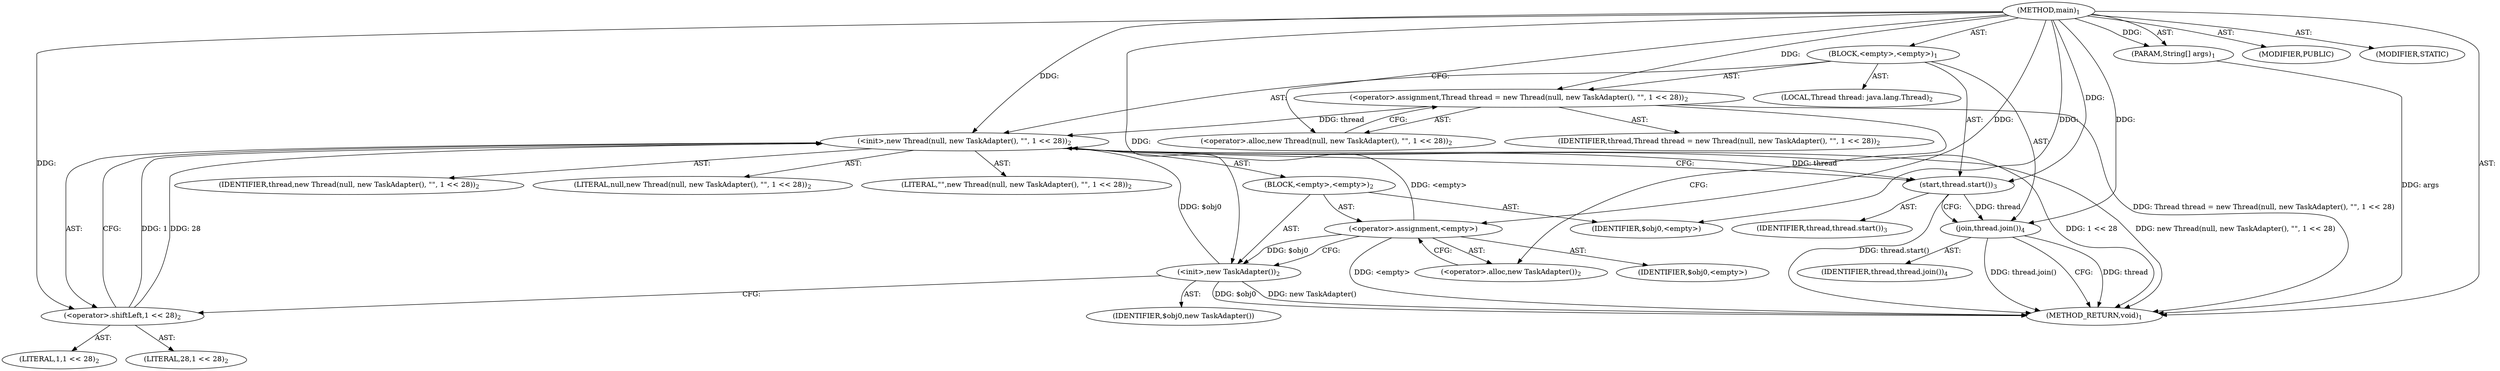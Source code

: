digraph "main" {  
"19" [label = <(METHOD,main)<SUB>1</SUB>> ]
"20" [label = <(PARAM,String[] args)<SUB>1</SUB>> ]
"21" [label = <(BLOCK,&lt;empty&gt;,&lt;empty&gt;)<SUB>1</SUB>> ]
"4" [label = <(LOCAL,Thread thread: java.lang.Thread)<SUB>2</SUB>> ]
"22" [label = <(&lt;operator&gt;.assignment,Thread thread = new Thread(null, new TaskAdapter(), &quot;&quot;, 1 &lt;&lt; 28))<SUB>2</SUB>> ]
"23" [label = <(IDENTIFIER,thread,Thread thread = new Thread(null, new TaskAdapter(), &quot;&quot;, 1 &lt;&lt; 28))<SUB>2</SUB>> ]
"24" [label = <(&lt;operator&gt;.alloc,new Thread(null, new TaskAdapter(), &quot;&quot;, 1 &lt;&lt; 28))<SUB>2</SUB>> ]
"25" [label = <(&lt;init&gt;,new Thread(null, new TaskAdapter(), &quot;&quot;, 1 &lt;&lt; 28))<SUB>2</SUB>> ]
"3" [label = <(IDENTIFIER,thread,new Thread(null, new TaskAdapter(), &quot;&quot;, 1 &lt;&lt; 28))<SUB>2</SUB>> ]
"26" [label = <(LITERAL,null,new Thread(null, new TaskAdapter(), &quot;&quot;, 1 &lt;&lt; 28))<SUB>2</SUB>> ]
"27" [label = <(BLOCK,&lt;empty&gt;,&lt;empty&gt;)<SUB>2</SUB>> ]
"28" [label = <(&lt;operator&gt;.assignment,&lt;empty&gt;)> ]
"29" [label = <(IDENTIFIER,$obj0,&lt;empty&gt;)> ]
"30" [label = <(&lt;operator&gt;.alloc,new TaskAdapter())<SUB>2</SUB>> ]
"31" [label = <(&lt;init&gt;,new TaskAdapter())<SUB>2</SUB>> ]
"32" [label = <(IDENTIFIER,$obj0,new TaskAdapter())> ]
"33" [label = <(IDENTIFIER,$obj0,&lt;empty&gt;)> ]
"34" [label = <(LITERAL,&quot;&quot;,new Thread(null, new TaskAdapter(), &quot;&quot;, 1 &lt;&lt; 28))<SUB>2</SUB>> ]
"35" [label = <(&lt;operator&gt;.shiftLeft,1 &lt;&lt; 28)<SUB>2</SUB>> ]
"36" [label = <(LITERAL,1,1 &lt;&lt; 28)<SUB>2</SUB>> ]
"37" [label = <(LITERAL,28,1 &lt;&lt; 28)<SUB>2</SUB>> ]
"38" [label = <(start,thread.start())<SUB>3</SUB>> ]
"39" [label = <(IDENTIFIER,thread,thread.start())<SUB>3</SUB>> ]
"40" [label = <(join,thread.join())<SUB>4</SUB>> ]
"41" [label = <(IDENTIFIER,thread,thread.join())<SUB>4</SUB>> ]
"42" [label = <(MODIFIER,PUBLIC)> ]
"43" [label = <(MODIFIER,STATIC)> ]
"44" [label = <(METHOD_RETURN,void)<SUB>1</SUB>> ]
  "19" -> "20"  [ label = "AST: "] 
  "19" -> "21"  [ label = "AST: "] 
  "19" -> "42"  [ label = "AST: "] 
  "19" -> "43"  [ label = "AST: "] 
  "19" -> "44"  [ label = "AST: "] 
  "21" -> "4"  [ label = "AST: "] 
  "21" -> "22"  [ label = "AST: "] 
  "21" -> "25"  [ label = "AST: "] 
  "21" -> "38"  [ label = "AST: "] 
  "21" -> "40"  [ label = "AST: "] 
  "22" -> "23"  [ label = "AST: "] 
  "22" -> "24"  [ label = "AST: "] 
  "25" -> "3"  [ label = "AST: "] 
  "25" -> "26"  [ label = "AST: "] 
  "25" -> "27"  [ label = "AST: "] 
  "25" -> "34"  [ label = "AST: "] 
  "25" -> "35"  [ label = "AST: "] 
  "27" -> "28"  [ label = "AST: "] 
  "27" -> "31"  [ label = "AST: "] 
  "27" -> "33"  [ label = "AST: "] 
  "28" -> "29"  [ label = "AST: "] 
  "28" -> "30"  [ label = "AST: "] 
  "31" -> "32"  [ label = "AST: "] 
  "35" -> "36"  [ label = "AST: "] 
  "35" -> "37"  [ label = "AST: "] 
  "38" -> "39"  [ label = "AST: "] 
  "40" -> "41"  [ label = "AST: "] 
  "22" -> "30"  [ label = "CFG: "] 
  "25" -> "38"  [ label = "CFG: "] 
  "38" -> "40"  [ label = "CFG: "] 
  "40" -> "44"  [ label = "CFG: "] 
  "24" -> "22"  [ label = "CFG: "] 
  "35" -> "25"  [ label = "CFG: "] 
  "28" -> "31"  [ label = "CFG: "] 
  "31" -> "35"  [ label = "CFG: "] 
  "30" -> "28"  [ label = "CFG: "] 
  "19" -> "24"  [ label = "CFG: "] 
  "20" -> "44"  [ label = "DDG: args"] 
  "22" -> "44"  [ label = "DDG: Thread thread = new Thread(null, new TaskAdapter(), &quot;&quot;, 1 &lt;&lt; 28)"] 
  "28" -> "44"  [ label = "DDG: &lt;empty&gt;"] 
  "31" -> "44"  [ label = "DDG: $obj0"] 
  "31" -> "44"  [ label = "DDG: new TaskAdapter()"] 
  "25" -> "44"  [ label = "DDG: 1 &lt;&lt; 28"] 
  "25" -> "44"  [ label = "DDG: new Thread(null, new TaskAdapter(), &quot;&quot;, 1 &lt;&lt; 28)"] 
  "38" -> "44"  [ label = "DDG: thread.start()"] 
  "40" -> "44"  [ label = "DDG: thread"] 
  "40" -> "44"  [ label = "DDG: thread.join()"] 
  "19" -> "20"  [ label = "DDG: "] 
  "19" -> "22"  [ label = "DDG: "] 
  "22" -> "25"  [ label = "DDG: thread"] 
  "19" -> "25"  [ label = "DDG: "] 
  "28" -> "25"  [ label = "DDG: &lt;empty&gt;"] 
  "31" -> "25"  [ label = "DDG: $obj0"] 
  "35" -> "25"  [ label = "DDG: 1"] 
  "35" -> "25"  [ label = "DDG: 28"] 
  "25" -> "38"  [ label = "DDG: thread"] 
  "19" -> "38"  [ label = "DDG: "] 
  "38" -> "40"  [ label = "DDG: thread"] 
  "19" -> "40"  [ label = "DDG: "] 
  "19" -> "28"  [ label = "DDG: "] 
  "19" -> "33"  [ label = "DDG: "] 
  "19" -> "35"  [ label = "DDG: "] 
  "28" -> "31"  [ label = "DDG: $obj0"] 
  "19" -> "31"  [ label = "DDG: "] 
}
